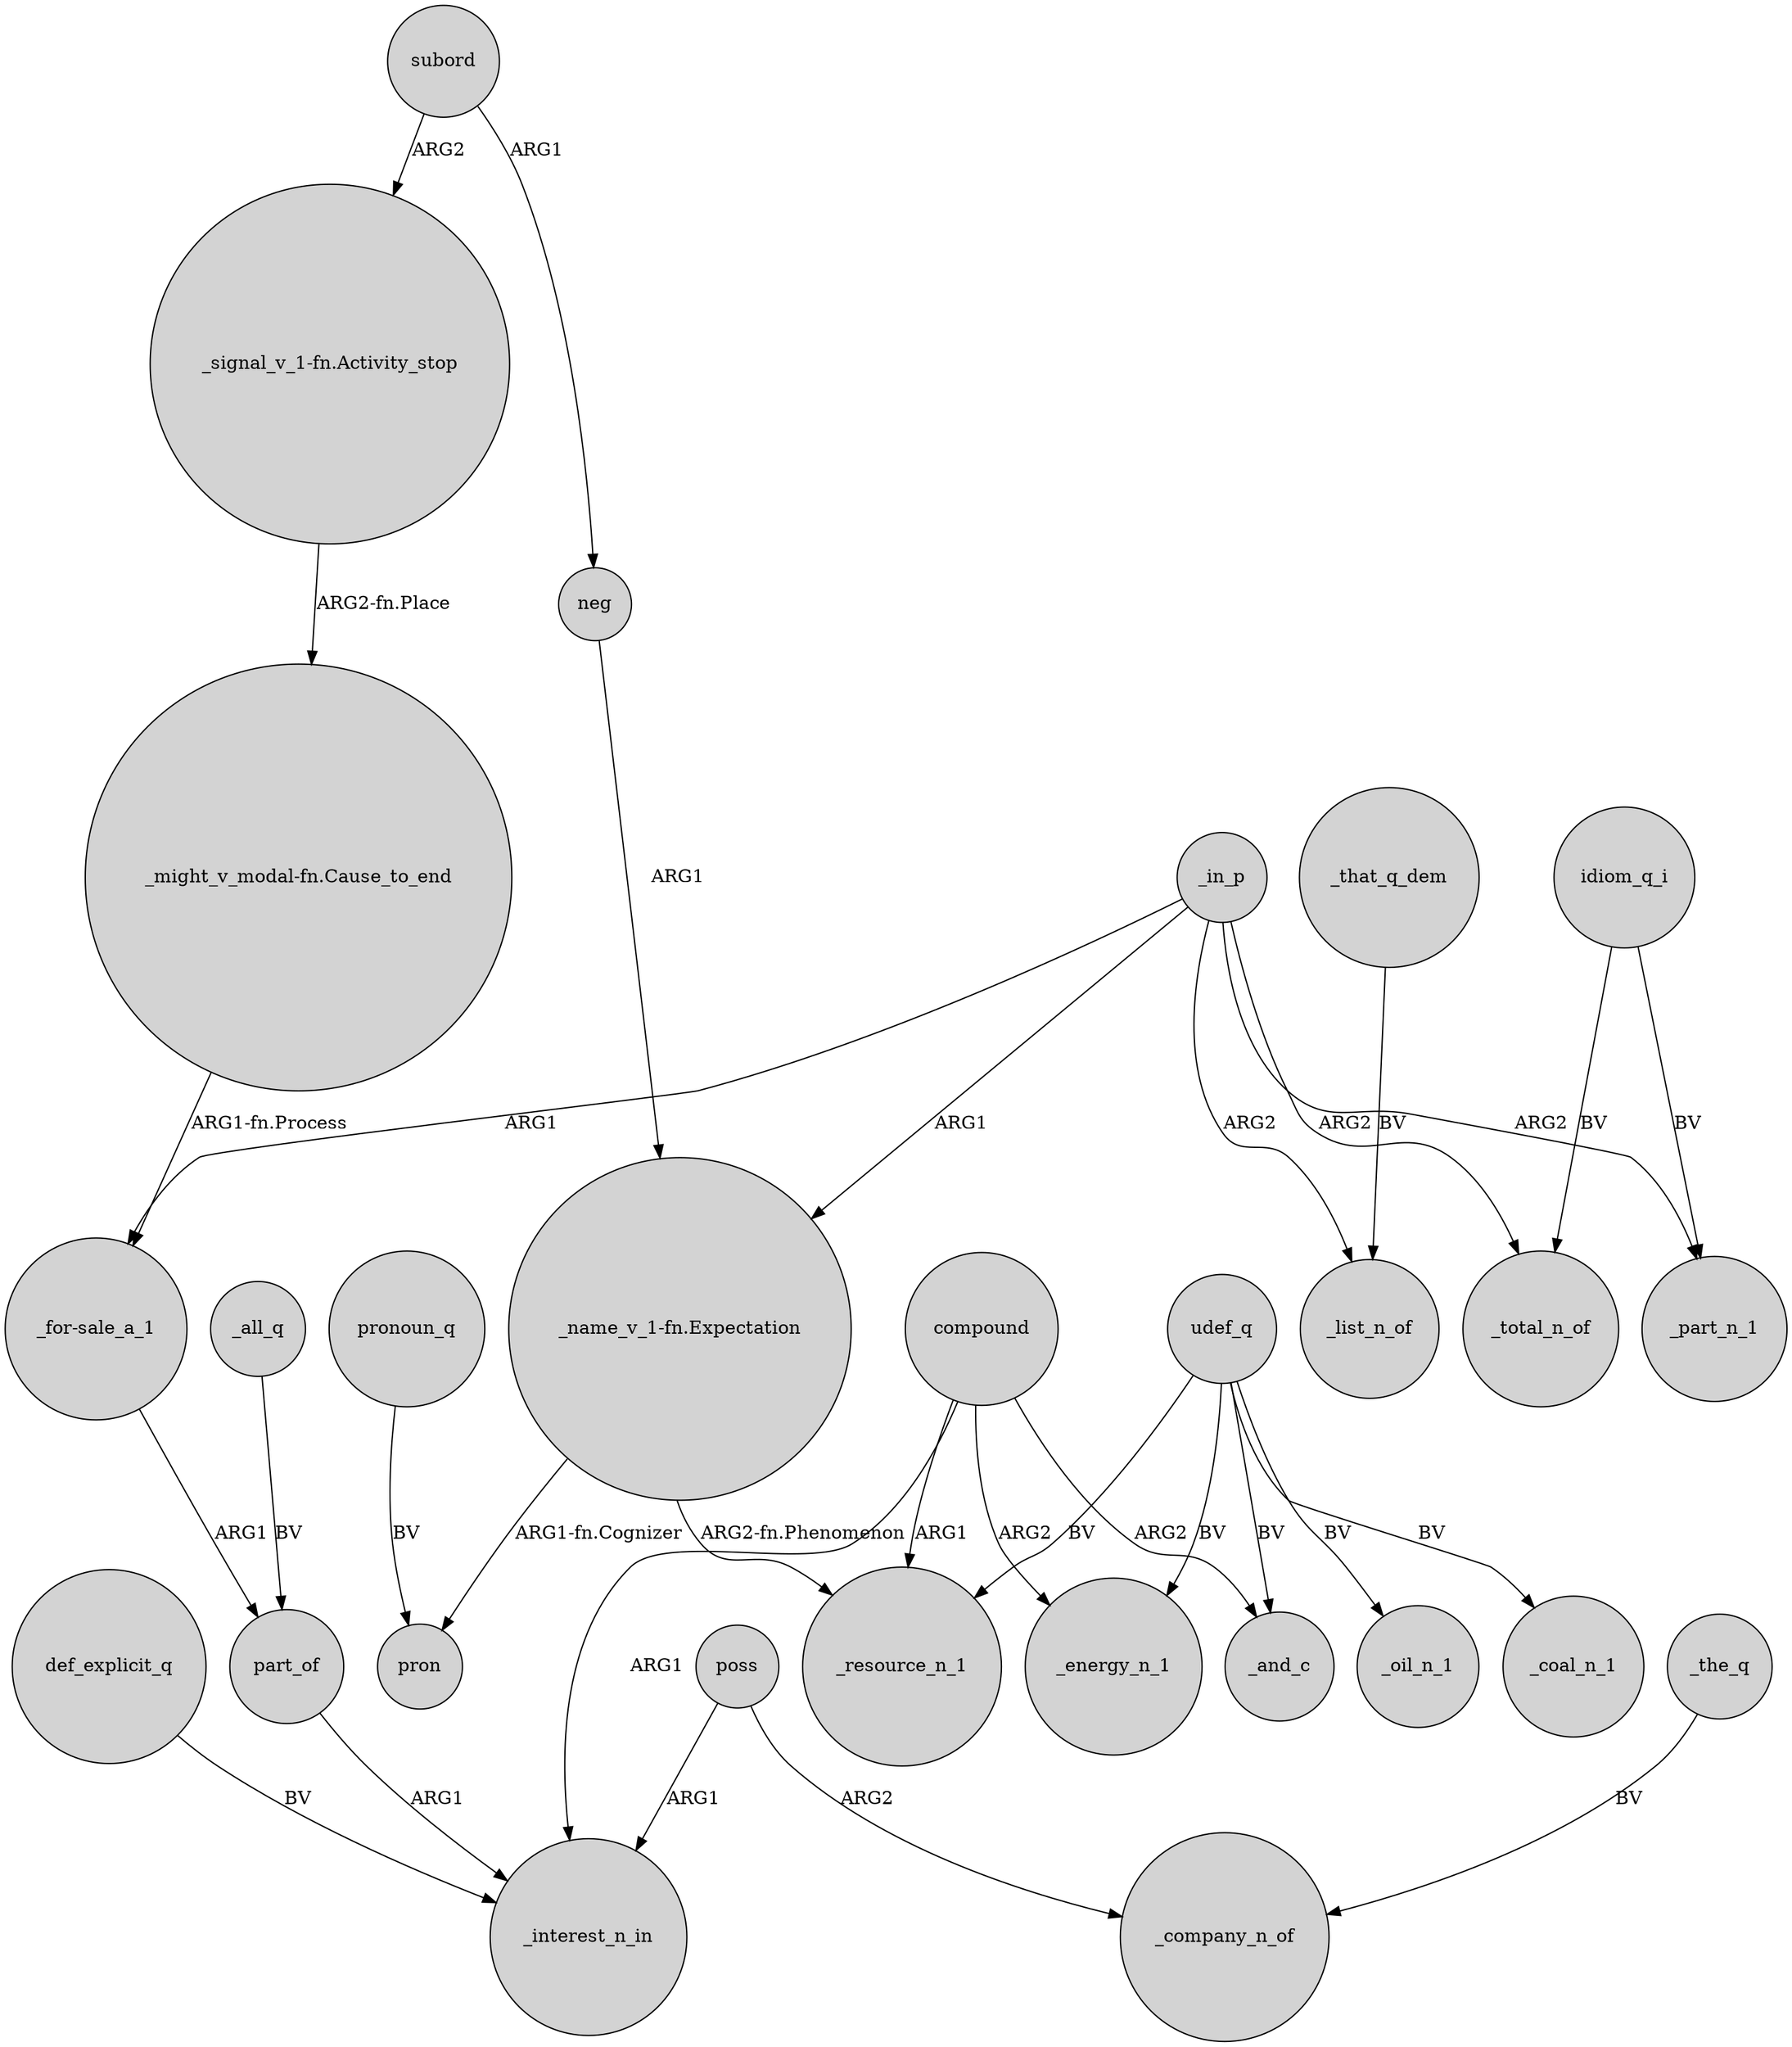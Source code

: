 digraph {
	node [shape=circle style=filled]
	"_for-sale_a_1" -> part_of [label=ARG1]
	"_name_v_1-fn.Expectation" -> _resource_n_1 [label="ARG2-fn.Phenomenon"]
	_in_p -> _list_n_of [label=ARG2]
	udef_q -> _coal_n_1 [label=BV]
	def_explicit_q -> _interest_n_in [label=BV]
	udef_q -> _oil_n_1 [label=BV]
	"_name_v_1-fn.Expectation" -> pron [label="ARG1-fn.Cognizer"]
	compound -> _interest_n_in [label=ARG1]
	udef_q -> _and_c [label=BV]
	_all_q -> part_of [label=BV]
	_in_p -> "_for-sale_a_1" [label=ARG1]
	compound -> _and_c [label=ARG2]
	_that_q_dem -> _list_n_of [label=BV]
	_in_p -> _total_n_of [label=ARG2]
	idiom_q_i -> _total_n_of [label=BV]
	pronoun_q -> pron [label=BV]
	poss -> _company_n_of [label=ARG2]
	poss -> _interest_n_in [label=ARG1]
	udef_q -> _energy_n_1 [label=BV]
	neg -> "_name_v_1-fn.Expectation" [label=ARG1]
	_in_p -> _part_n_1 [label=ARG2]
	"_signal_v_1-fn.Activity_stop" -> "_might_v_modal-fn.Cause_to_end" [label="ARG2-fn.Place"]
	subord -> "_signal_v_1-fn.Activity_stop" [label=ARG2]
	"_might_v_modal-fn.Cause_to_end" -> "_for-sale_a_1" [label="ARG1-fn.Process"]
	udef_q -> _resource_n_1 [label=BV]
	idiom_q_i -> _part_n_1 [label=BV]
	part_of -> _interest_n_in [label=ARG1]
	subord -> neg [label=ARG1]
	compound -> _energy_n_1 [label=ARG2]
	_the_q -> _company_n_of [label=BV]
	_in_p -> "_name_v_1-fn.Expectation" [label=ARG1]
	compound -> _resource_n_1 [label=ARG1]
}
